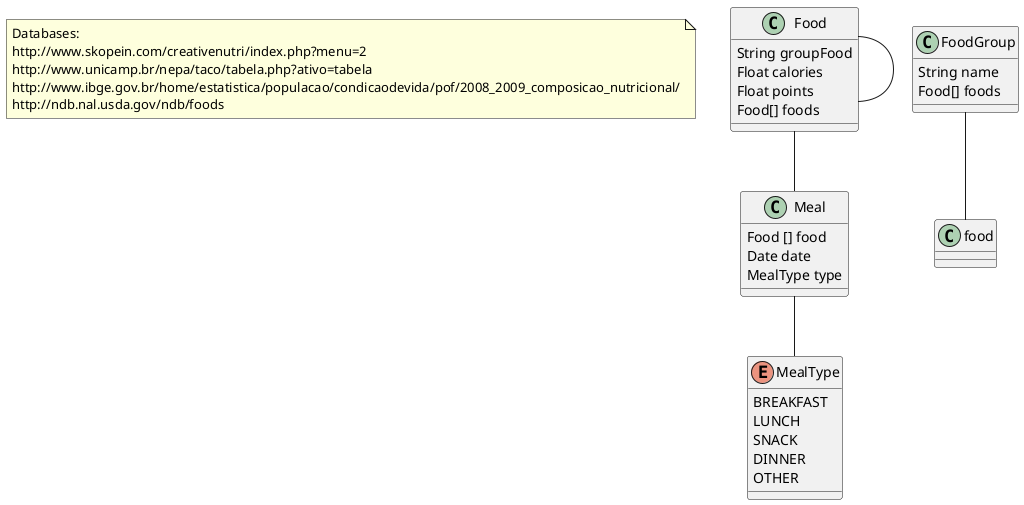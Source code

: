 @startuml

note as database
Databases:
http://www.skopein.com/creativenutri/index.php?menu=2
http://www.unicamp.br/nepa/taco/tabela.php?ativo=tabela
http://www.ibge.gov.br/home/estatistica/populacao/condicaodevida/pof/2008_2009_composicao_nutricional/
http://ndb.nal.usda.gov/ndb/foods
end note

class Food {
	String groupFood
	Float calories
	Float points
	Food[] foods
}

class Meal {
	Food [] food
	Date date
	MealType type
}

class FoodGroup {
	String name
	Food[] foods
}

enum MealType {
	BREAKFAST
	LUNCH
	SNACK
	DINNER
	OTHER
}

Food -- Food
Food -- Meal
FoodGroup -- food
Meal -- MealType

@enduml